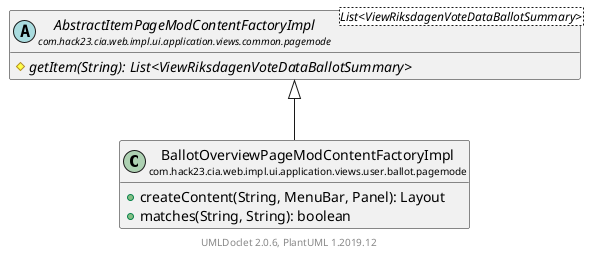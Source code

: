 @startuml
    set namespaceSeparator none
    hide empty fields
    hide empty methods

    class "<size:14>BallotOverviewPageModContentFactoryImpl\n<size:10>com.hack23.cia.web.impl.ui.application.views.user.ballot.pagemode" as com.hack23.cia.web.impl.ui.application.views.user.ballot.pagemode.BallotOverviewPageModContentFactoryImpl [[BallotOverviewPageModContentFactoryImpl.html]] {
        +createContent(String, MenuBar, Panel): Layout
        +matches(String, String): boolean
    }

    abstract class "<size:14>AbstractItemPageModContentFactoryImpl\n<size:10>com.hack23.cia.web.impl.ui.application.views.common.pagemode" as com.hack23.cia.web.impl.ui.application.views.common.pagemode.AbstractItemPageModContentFactoryImpl<List<ViewRiksdagenVoteDataBallotSummary>> [[../../../common/pagemode/AbstractItemPageModContentFactoryImpl.html]] {
        {abstract} #getItem(String): List<ViewRiksdagenVoteDataBallotSummary>
    }

    com.hack23.cia.web.impl.ui.application.views.common.pagemode.AbstractItemPageModContentFactoryImpl <|-- com.hack23.cia.web.impl.ui.application.views.user.ballot.pagemode.BallotOverviewPageModContentFactoryImpl

    center footer UMLDoclet 2.0.6, PlantUML 1.2019.12
@enduml
